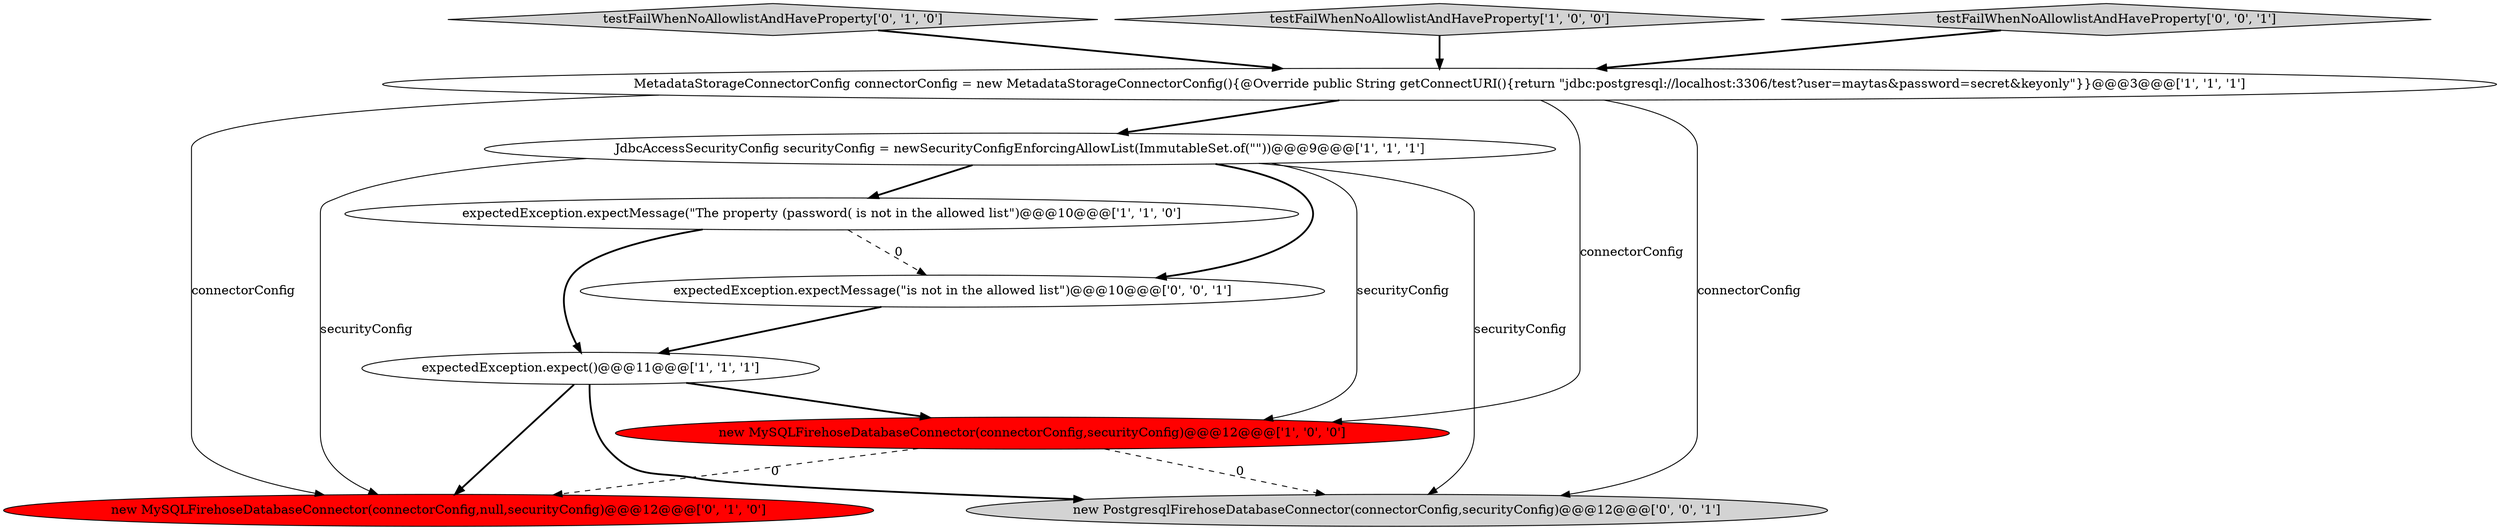 digraph {
2 [style = filled, label = "new MySQLFirehoseDatabaseConnector(connectorConfig,securityConfig)@@@12@@@['1', '0', '0']", fillcolor = red, shape = ellipse image = "AAA1AAABBB1BBB"];
4 [style = filled, label = "JdbcAccessSecurityConfig securityConfig = newSecurityConfigEnforcingAllowList(ImmutableSet.of(\"\"))@@@9@@@['1', '1', '1']", fillcolor = white, shape = ellipse image = "AAA0AAABBB1BBB"];
7 [style = filled, label = "new MySQLFirehoseDatabaseConnector(connectorConfig,null,securityConfig)@@@12@@@['0', '1', '0']", fillcolor = red, shape = ellipse image = "AAA1AAABBB2BBB"];
5 [style = filled, label = "MetadataStorageConnectorConfig connectorConfig = new MetadataStorageConnectorConfig(){@Override public String getConnectURI(){return \"jdbc:postgresql://localhost:3306/test?user=maytas&password=secret&keyonly\"}}@@@3@@@['1', '1', '1']", fillcolor = white, shape = ellipse image = "AAA0AAABBB1BBB"];
10 [style = filled, label = "expectedException.expectMessage(\"is not in the allowed list\")@@@10@@@['0', '0', '1']", fillcolor = white, shape = ellipse image = "AAA0AAABBB3BBB"];
6 [style = filled, label = "testFailWhenNoAllowlistAndHaveProperty['0', '1', '0']", fillcolor = lightgray, shape = diamond image = "AAA0AAABBB2BBB"];
0 [style = filled, label = "testFailWhenNoAllowlistAndHaveProperty['1', '0', '0']", fillcolor = lightgray, shape = diamond image = "AAA0AAABBB1BBB"];
8 [style = filled, label = "new PostgresqlFirehoseDatabaseConnector(connectorConfig,securityConfig)@@@12@@@['0', '0', '1']", fillcolor = lightgray, shape = ellipse image = "AAA0AAABBB3BBB"];
3 [style = filled, label = "expectedException.expect()@@@11@@@['1', '1', '1']", fillcolor = white, shape = ellipse image = "AAA0AAABBB1BBB"];
1 [style = filled, label = "expectedException.expectMessage(\"The property (password( is not in the allowed list\")@@@10@@@['1', '1', '0']", fillcolor = white, shape = ellipse image = "AAA0AAABBB1BBB"];
9 [style = filled, label = "testFailWhenNoAllowlistAndHaveProperty['0', '0', '1']", fillcolor = lightgray, shape = diamond image = "AAA0AAABBB3BBB"];
1->3 [style = bold, label=""];
9->5 [style = bold, label=""];
4->10 [style = bold, label=""];
5->8 [style = solid, label="connectorConfig"];
6->5 [style = bold, label=""];
10->3 [style = bold, label=""];
4->1 [style = bold, label=""];
5->7 [style = solid, label="connectorConfig"];
4->2 [style = solid, label="securityConfig"];
1->10 [style = dashed, label="0"];
4->7 [style = solid, label="securityConfig"];
3->2 [style = bold, label=""];
3->7 [style = bold, label=""];
4->8 [style = solid, label="securityConfig"];
2->7 [style = dashed, label="0"];
2->8 [style = dashed, label="0"];
5->2 [style = solid, label="connectorConfig"];
3->8 [style = bold, label=""];
5->4 [style = bold, label=""];
0->5 [style = bold, label=""];
}

